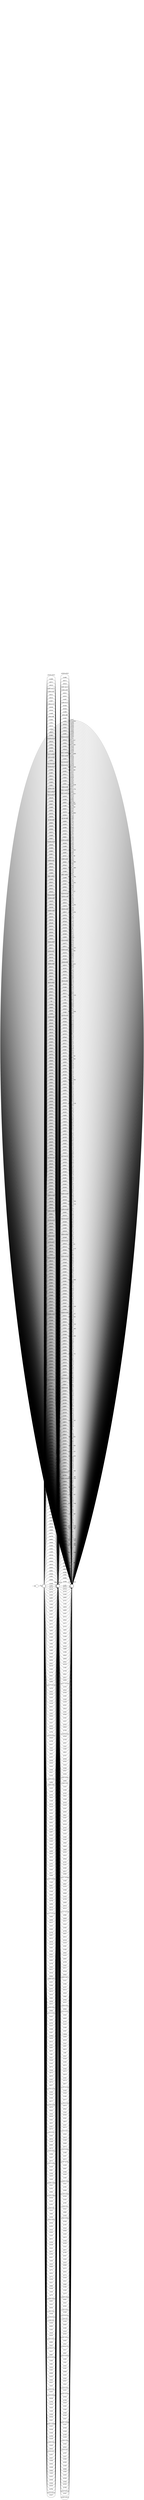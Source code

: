 digraph Automaton {
  rankdir = LR;
  0 [shape=circle,label=""];
  initial [shape=plaintext,label=""];
  initial -> 0
  0 -> 1 [label="A"]
  1 [shape=doublecircle,label=""];
  1 -> 3 [label="\u0430-\u045f"]
  1 -> 3 [label="\u1e8b"]
  1 -> 3 [label="\u0371"]
  1 -> 3 [label="\u0523"]
  1 -> 3 [label="\ua697-\ua721"]
  1 -> 3 [label="\u1f60-\u1f67"]
  1 -> 3 [label="\u0521"]
  1 -> 3 [label="\u0525"]
  1 -> 3 [label="\u1e87"]
  1 -> 3 [label="\u1ffd-\u2125"]
  1 -> 3 [label="\u01b6"]
  1 -> 3 [label="\u01b4"]
  1 -> 3 [label="\u1e89"]
  1 -> 3 [label="\uff3b-\uffff"]
  1 -> 3 [label="\u1e85"]
  1 -> 3 [label="\u1f5e"]
  1 -> 3 [label="\u051b"]
  1 -> 3 [label="\u1f5c"]
  1 -> 3 [label="\u051f"]
  1 -> 3 [label="\u1e81"]
  1 -> 3 [label="\u01b9-\u01bb"]
  1 -> 3 [label="\u051d"]
  1 -> 3 [label="\u1f5a"]
  1 -> 3 [label="\u1e83"]
  1 -> 3 [label="\u01c6"]
  1 -> 3 [label="\u0377-\u0385"]
  1 -> 3 [label="\u1f57-\u1f58"]
  1 -> 3 [label="\u1f55"]
  1 -> 3 [label="\u2170-\u2182"]
  1 -> 3 [label="\u01bd-\u01c3"]
  1 -> 3 [label="\u1e95"]
  1 -> 3 [label="\u1e91"]
  1 -> 3 [label="\u01cc"]
  1 -> 3 [label="\u1f53"]
  1 -> 3 [label="\u1e93"]
  1 -> 3 [label="\u1f51"]
  1 -> 3 [label="\u1f4e-\u1f4f"]
  1 -> 3 [label="\u0527-\u0530"]
  1 -> 3 [label="\u0373-\u0375"]
  1 -> 3 [label="\u01c9"]
  1 -> 3 [label="\u1e8d"]
  1 -> 3 [label="\u00d7"]
  1 -> 3 [label="\u1e8f"]
  1 -> 3 [label="\u0507"]
  1 -> 3 [label="\u1e73"]
  1 -> 3 [label="\u019e"]
  1 -> 3 [label="\ua7a9-\ufaff"]
  1 -> 3 [label="\u0465"]
  1 -> 3 [label="\u0509"]
  1 -> 3 [label="\u038b"]
  1 -> 3 [label="\u1e71"]
  1 -> 3 [label="\u1e6f"]
  1 -> 3 [label="\u0461"]
  1 -> 3 [label="\u0199-\u019b"]
  1 -> 3 [label="\u050b"]
  1 -> 3 [label="\u1e6d"]
  1 -> 3 [label="\u0463"]
  1 -> 3 [label="\u0387"]
  1 -> 3 [label="\ua7a7"]
  1 -> 3 [label="\u1f40-\u1f47"]
  1 -> 3 [label="\u0501"]
  1 -> 3 [label="\u01a5"]
  1 -> 3 [label="\u0503"]
  1 -> 3 [label="\u1e6b"]
  1 -> 3 [label="\ufb07-\ufb12"]
  1 -> 3 [label="\u1e69"]
  1 -> 3 [label="\u01a1"]
  1 -> 3 [label="\u1e67"]
  1 -> 3 [label="\u0505"]
  1 -> 3 [label="\u01a3"]
  1 -> 3 [label="\u01aa-\u01ab"]
  1 -> 3 [label="\u10c6-\u1dff"]
  1 -> 3 [label="\u1e7f"]
  1 -> 3 [label="\u0515"]
  1 -> 3 [label="\u1e7d"]
  1 -> 3 [label="\u24d0-\u2bff"]
  1 -> 3 [label="\u0517"]
  1 -> 3 [label="\u1e7b"]
  1 -> 3 [label="\u0519"]
  1 -> 3 [label="\u01a8"]
  1 -> 3 [label="\ua7a5"]
  1 -> 3 [label="\u1e79"]
  1 -> 3 [label="\u050d"]
  1 -> 3 [label="\u01b0"]
  1 -> 3 [label="\u050f"]
  1 -> 3 [label="\u2cee-\ua63f"]
  1 -> 3 [label="\u1e77"]
  1 -> 3 [label="\u0511"]
  1 -> 3 [label="\u1f30-\u1f37"]
  1 -> 3 [label="\u1e75"]
  1 -> 3 [label="\ua7a3"]
  1 -> 3 [label="\u01ad"]
  1 -> 3 [label="\u00df-\u00ff"]
  1 -> 3 [label="\u0513"]
  1 -> 3 [label="\ua7a1"]
  1 -> 3 [label="\u038d"]
  1 -> 3 [label="\u0113"]
  1 -> 3 [label="\u04f3"]
  1 -> 3 [label="\ufb18-\uff20"]
  1 -> 3 [label="\u01e9"]
  1 -> 3 [label="\u1ebb"]
  1 -> 3 [label="\u01e7"]
  1 -> 3 [label="\u0111"]
  1 -> 3 [label="\u04f1"]
  1 -> 3 [label="!-@"]
  1 -> 3 [label="\u1ebd"]
  1 -> 3 [label="\u04ef"]
  1 -> 3 [label="\u010f"]
  1 -> 3 [label="\u1ebf"]
  1 -> 3 [label="\u2c2f-\u2c5f"]
  1 -> 3 [label="\u04ed"]
  1 -> 3 [label="\u01eb"]
  1 -> 3 [label="\u010d"]
  1 -> 3 [label="\u0119"]
  1 -> 3 [label="\u01ef"]
  1 -> 3 [label="\ua723"]
  1 -> 3 [label="\u01ed"]
  1 -> 3 [label="\u1eb5"]
  1 -> 3 [label="\u0117"]
  1 -> 3 [label="\u04eb"]
  1 -> 3 [label="\u1eb7"]
  1 -> 3 [label="\ua725"]
  1 -> 3 [label="\u0115"]
  1 -> 3 [label="\u04e9"]
  1 -> 3 [label="\u01f3"]
  1 -> 3 [label="\u04e7"]
  1 -> 3 [label="\u1eb9"]
  1 -> 3 [label="\ua729"]
  1 -> 3 [label="\u0105"]
  1 -> 3 [label="\u04ff"]
  1 -> 3 [label="\u01f5"]
  1 -> 3 [label="\u1ec7"]
  1 -> 3 [label="\u1ec9"]
  1 -> 3 [label="\u04fd"]
  1 -> 3 [label="\ua727"]
  1 -> 3 [label="\u1ecb"]
  1 -> 3 [label="\u01f9"]
  1 -> 3 [label="\u0103"]
  1 -> 3 [label="\u04fb"]
  1 -> 3 [label="\ua72b"]
  1 -> 3 [label="\u0101"]
  1 -> 3 [label="\u04f9"]
  1 -> 3 [label="\u1ec1"]
  1 -> 3 [label="\u1ec3"]
  1 -> 3 [label="\u01fb"]
  1 -> 3 [label="\u010b"]
  1 -> 3 [label="\u04f7"]
  1 -> 3 [label="\ua72d"]
  1 -> 3 [label="\ua733"]
  1 -> 3 [label="\u0109"]
  1 -> 3 [label="\u04f5"]
  1 -> 3 [label="\u01ff"]
  1 -> 3 [label="\u0107"]
  1 -> 3 [label="\u01fd"]
  1 -> 3 [label="\ua72f-\ua731"]
  1 -> 3 [label="\u1ec5"]
  1 -> 3 [label="\u012b"]
  1 -> 3 [label="\u04d7"]
  1 -> 3 [label="\u01ce"]
  1 -> 3 [label="\u1ea3"]
  1 -> 3 [label="\u1ea1"]
  1 -> 3 [label="\u2c61"]
  1 -> 3 [label="\u04d9"]
  1 -> 3 [label="\u1ea5"]
  1 -> 3 [label="\u01d0"]
  1 -> 3 [label="\u0127"]
  1 -> 3 [label="\u2c65-\u2c66"]
  1 -> 3 [label="\u01d2"]
  1 -> 3 [label="\u0129"]
  1 -> 3 [label="\u04d5"]
  1 -> 3 [label="\u01d4"]
  1 -> 3 [label="\u1e9c-\u1e9d"]
  1 -> 3 [label="\u04d1"]
  1 -> 3 [label="\u0133"]
  1 -> 3 [label="\u2133-\u215f"]
  1 -> 3 [label="\u01d6"]
  1 -> 3 [label="\u04d3"]
  1 -> 3 [label="\u1e9f"]
  1 -> 3 [label="\u012d"]
  1 -> 3 [label="\u04ce-\u04cf"]
  1 -> 3 [label="\u01d8"]
  1 -> 3 [label="\u1f70-\u1f7f"]
  1 -> 3 [label="\u012f"]
  1 -> 3 [label="\u011d"]
  1 -> 3 [label="\u01da"]
  1 -> 3 [label="\u1eaf"]
  1 -> 3 [label="\u01dc-\u01dd"]
  1 -> 3 [label="\u011f"]
  1 -> 3 [label="\u1ead"]
  1 -> 3 [label="\u04e5"]
  1 -> 3 [label="\u04e1"]
  1 -> 3 [label="\u1eb3"]
  1 -> 3 [label="\u011b"]
  1 -> 3 [label="\u04e3"]
  1 -> 3 [label="\u1eb1"]
  1 -> 3 [label="\u01df"]
  1 -> 3 [label="\u01e1"]
  1 -> 3 [label="\u1ea9"]
  1 -> 3 [label="\u04dd"]
  1 -> 3 [label="\u0125"]
  1 -> 3 [label="\u01e3"]
  1 -> 3 [label="\u1ea7"]
  1 -> 3 [label="\u04df"]
  1 -> 3 [label="\u04db"]
  1 -> 3 [label="\u0346-\u036f"]
  1 -> 3 [label="\u0121"]
  1 -> 3 [label="\u1eab"]
  1 -> 3 [label="\u01e5"]
  1 -> 3 [label="\u0123"]
  1 -> 3 [label="\u1fc5"]
  1 -> 3 [label="\u1e0d"]
  1 -> 3 [label="\u1eeb"]
  1 -> 3 [label="\u0148"]
  1 -> 3 [label="\ua657"]
  1 -> 3 [label="\u0225"]
  1 -> 3 [label="\ua765"]
  1 -> 3 [label="\ua659"]
  1 -> 3 [label="\ua68b"]
  1 -> 3 [label="\u1e0f"]
  1 -> 3 [label="\u04ab"]
  1 -> 3 [label="\u0223"]
  1 -> 3 [label="\ua689"]
  1 -> 3 [label="\ua761"]
  1 -> 3 [label="\u1e11"]
  1 -> 3 [label="\u04a9"]
  1 -> 3 [label="\u2c73-\u2c74"]
  1 -> 3 [label="\u1ee7"]
  1 -> 3 [label="\u04a7"]
  1 -> 3 [label="\u1fbf-\u1fc1"]
  1 -> 3 [label="\u1ee9"]
  1 -> 3 [label="\u0221"]
  1 -> 3 [label="\ua655"]
  1 -> 3 [label="\u014b"]
  1 -> 3 [label="\ua763"]
  1 -> 3 [label="\ua687"]
  1 -> 3 [label="\u1e13"]
  1 -> 3 [label="\ua75d"]
  1 -> 3 [label="\u1ef1"]
  1 -> 3 [label="\u0142"]
  1 -> 3 [label="\ua651"]
  1 -> 3 [label="\ua685"]
  1 -> 3 [label="\u03d7"]
  1 -> 3 [label="\u021f"]
  1 -> 3 [label="\u04b3"]
  1 -> 3 [label="\ua75f"]
  1 -> 3 [label="\u1ef3"]
  1 -> 3 [label="\u0140"]
  1 -> 3 [label="\ua653"]
  1 -> 3 [label="\u03d9"]
  1 -> 3 [label="\u1e15"]
  1 -> 3 [label="\u021d"]
  1 -> 3 [label="\u04b1"]
  1 -> 3 [label="\ua683"]
  1 -> 3 [label="\u1e17"]
  1 -> 3 [label="\u04af"]
  1 -> 3 [label="\u2c76-\u2c7d"]
  1 -> 3 [label="\ua75b"]
  1 -> 3 [label="\u03d2-\u03d4"]
  1 -> 3 [label="\ua64d"]
  1 -> 3 [label="\u1eed"]
  1 -> 3 [label="\u0146"]
  1 -> 3 [label="\u04ad"]
  1 -> 3 [label="\u021b"]
  1 -> 3 [label="\ua681"]
  1 -> 3 [label="\ua64f"]
  1 -> 3 [label="\u1eef"]
  1 -> 3 [label="\u0144"]
  1 -> 3 [label="\u1e19"]
  1 -> 3 [label="\u1e01"]
  1 -> 3 [label="\u2c6a"]
  1 -> 3 [label="\u1ef7"]
  1 -> 3 [label="\u013c"]
  1 -> 3 [label="\u03dd"]
  1 -> 3 [label="\u049f"]
  1 -> 3 [label="\ua757"]
  1 -> 3 [label="\ua759"]
  1 -> 3 [label="\ua665"]
  1 -> 3 [label="\u03df"]
  1 -> 3 [label="\u1e03"]
  1 -> 3 [label="\u2c6c"]
  1 -> 3 [label="\u1ef9"]
  1 -> 3 [label="\u013a"]
  1 -> 3 [label="\u0231"]
  1 -> 3 [label="\u049d"]
  1 -> 3 [label="\u022f"]
  1 -> 3 [label="\ua695"]
  1 -> 3 [label="\ua661"]
  1 -> 3 [label="\u03db"]
  1 -> 3 [label="\u1fb5"]
  1 -> 3 [label="\u049b"]
  1 -> 3 [label="\u2c68"]
  1 -> 3 [label="\u1ef5"]
  1 -> 3 [label="\u013e"]
  1 -> 3 [label="\u022d"]
  1 -> 3 [label="\ua755"]
  1 -> 3 [label="\u1e05"]
  1 -> 3 [label="\ua663"]
  1 -> 3 [label="\ua751"]
  1 -> 3 [label="\u1efd"]
  1 -> 3 [label="\ua65d"]
  1 -> 3 [label="\ua693"]
  1 -> 3 [label="\u1e07"]
  1 -> 3 [label="\u0135"]
  1 -> 3 [label="\u04a5"]
  1 -> 3 [label="\u2c71"]
  1 -> 3 [label="\ua753"]
  1 -> 3 [label="\ua65f"]
  1 -> 3 [label="\u03e5"]
  1 -> 3 [label="\u1e09"]
  1 -> 3 [label="\ua691"]
  1 -> 3 [label="\u1fbd"]
  1 -> 3 [label="\u022b"]
  1 -> 3 [label="\ua68f"]
  1 -> 3 [label="\u1e0b"]
  1 -> 3 [label="\u04a3"]
  1 -> 3 [label="\ua65b"]
  1 -> 3 [label="\u03e1"]
  1 -> 3 [label="\u0229"]
  1 -> 3 [label="\u1efb"]
  1 -> 3 [label="\ua74d"]
  1 -> 3 [label="\u04a1"]
  1 -> 3 [label="\u0227"]
  1 -> 3 [label="\ua68d"]
  1 -> 3 [label="\u0137-\u0138"]
  1 -> 3 [label="\ua74f"]
  1 -> 3 [label="\u03e3"]
  1 -> 3 [label="\u020b"]
  1 -> 3 [label="\u2c93"]
  1 -> 3 [label="\u1ed3"]
  1 -> 3 [label="\u1e29"]
  1 -> 3 [label="\u0161"]
  1 -> 3 [label="\u04c4"]
  1 -> 3 [label="\u2c91"]
  1 -> 3 [label="\u03eb"]
  1 -> 3 [label="\u1ed1"]
  1 -> 3 [label="\u1e27"]
  1 -> 3 [label="\u0163"]
  1 -> 3 [label="\u04c6"]
  1 -> 3 [label="\ua74b"]
  1 -> 3 [label="\u024f-\u0344"]
  1 -> 3 [label="\u03e9"]
  1 -> 3 [label="\ua749"]
  1 -> 3 [label="\u0207"]
  1 -> 3 [label="\u1ecf"]
  1 -> 3 [label="\u2c8f"]
  1 -> 3 [label="\u04c2"]
  1 -> 3 [label="\ua747"]
  1 -> 3 [label="\u0209"]
  1 -> 3 [label="\u0165"]
  1 -> 3 [label="\u1ecd"]
  1 -> 3 [label="\u2c8d"]
  1 -> 3 [label="\u03e7"]
  1 -> 3 [label="\u1e2b"]
  1 -> 3 [label="\u03f2-\u03f3"]
  1 -> 3 [label="\ua66b"]
  1 -> 3 [label="\u1fb0-\u1fb1"]
  1 -> 3 [label="\u1e2f"]
  1 -> 3 [label="\u2c99"]
  1 -> 3 [label="\ua745"]
  1 -> 3 [label="\u04ca"]
  1 -> 3 [label="\u1ed9"]
  1 -> 3 [label="\u015b"]
  1 -> 3 [label="\u1e2d"]
  1 -> 3 [label="\u2c97"]
  1 -> 3 [label="\u0205"]
  1 -> 3 [label="\u04cc"]
  1 -> 3 [label="\u1ed7"]
  1 -> 3 [label="\u0201"]
  1 -> 3 [label="\u015d"]
  1 -> 3 [label="\ua743"]
  1 -> 3 [label="\ua667"]
  1 -> 3 [label="\u1e33"]
  1 -> 3 [label="\u1ed5"]
  1 -> 3 [label="\u2c95"]
  1 -> 3 [label="\u03ef"]
  1 -> 3 [label="\u04c8"]
  1 -> 3 [label="\ua669"]
  1 -> 3 [label="\u0203"]
  1 -> 3 [label="\u015f"]
  1 -> 3 [label="\u03ed"]
  1 -> 3 [label="\ua741"]
  1 -> 3 [label="\u1e31"]
  1 -> 3 [label="\u2c85"]
  1 -> 3 [label="\u0217"]
  1 -> 3 [label="\u03f8"]
  1 -> 3 [label="\u0557-\u0586"]
  1 -> 3 [label="\u1edf"]
  1 -> 3 [label="\u04b7"]
  1 -> 3 [label="\ua73f"]
  1 -> 3 [label="\u1edd"]
  1 -> 3 [label="\u04b9"]
  1 -> 3 [label="\u1e1b"]
  1 -> 3 [label="\ua73d"]
  1 -> 3 [label="\ua64b"]
  1 -> 3 [label="\u0219"]
  1 -> 3 [label="\u0155"]
  1 -> 3 [label="\u2127-\u2129"]
  1 -> 3 [label="\u03f6"]
  1 -> 3 [label="\ua649"]
  1 -> 3 [label="\u0157"]
  1 -> 3 [label="\u1e1f"]
  1 -> 3 [label="\u2c83"]
  1 -> 3 [label="\ua73b"]
  1 -> 3 [label="\ua647"]
  1 -> 3 [label="\u0215"]
  1 -> 3 [label="\u0159"]
  1 -> 3 [label="\u1e1d"]
  1 -> 3 [label="\u2c81"]
  1 -> 3 [label="\u1edb"]
  1 -> 3 [label="\u04b5"]
  1 -> 3 [label="\u1e23"]
  1 -> 3 [label="\ua645"]
  1 -> 3 [label="\ua739"]
  1 -> 3 [label="\u1ee5"]
  1 -> 3 [label="\u0211"]
  1 -> 3 [label="\u014d"]
  1 -> 3 [label="\u04bd"]
  1 -> 3 [label="\ua66d-\ua67f"]
  1 -> 3 [label="\u1e21"]
  1 -> 3 [label="\u2c8b"]
  1 -> 3 [label="\ua737"]
  1 -> 3 [label="\u0213"]
  1 -> 3 [label="\u014f"]
  1 -> 3 [label="\u04bf"]
  1 -> 3 [label="\u020d"]
  1 -> 3 [label="\u0151"]
  1 -> 3 [label="\u03fb-\u03fc"]
  1 -> 3 [label="\u04bb"]
  1 -> 3 [label="\u212c-\u2131"]
  1 -> 3 [label="\u1ee3"]
  1 -> 3 [label="\ua643"]
  1 -> 3 [label="\ua735"]
  1 -> 3 [label="\u1e25"]
  1 -> 3 [label="\u2c89"]
  1 -> 3 [label="\u2c87"]
  1 -> 3 [label="[-\u00b4"]
  1 -> 3 [label="\u020f"]
  1 -> 3 [label="\u0153"]
  1 -> 3 [label="\u1ee1"]
  1 -> 3 [label="\ua641"]
  1 -> 3 [label="\u0475"]
  1 -> 3 [label="\u1ff5"]
  1 -> 3 [label="\u2ca7"]
  1 -> 3 [label="\u2ca9"]
  1 -> 3 [label="\u1e45"]
  1 -> 3 [label="\u017e"]
  1 -> 3 [label="\u2cab"]
  1 -> 3 [label="\u017c"]
  1 -> 3 [label="\u0479"]
  1 -> 3 [label="\u1e41"]
  1 -> 3 [label="\u017a"]
  1 -> 3 [label="\u0477"]
  1 -> 3 [label="\ua791-\ua79f"]
  1 -> 3 [label="\u1e43"]
  1 -> 3 [label="\u2cad"]
  1 -> 3 [label="\u1e4b"]
  1 -> 3 [label="\u0177"]
  1 -> 3 [label="\ua78e-\ua78f"]
  1 -> 3 [label="\u047b"]
  1 -> 3 [label="\u03a2"]
  1 -> 3 [label="\u2caf"]
  1 -> 3 [label="\u024d"]
  1 -> 3 [label="\u2cb1"]
  1 -> 3 [label="\u047f"]
  1 -> 3 [label="\u1e47"]
  1 -> 3 [label="\u0175"]
  1 -> 3 [label="\u1f1e-\u1f27"]
  1 -> 3 [label="\u2cb3"]
  1 -> 3 [label="\u047d"]
  1 -> 3 [label="\u1e49"]
  1 -> 3 [label="\u0469"]
  1 -> 3 [label="\u0173"]
  1 -> 3 [label="\u2ce3-\u2cea"]
  1 -> 3 [label="\u2c9b"]
  1 -> 3 [label="\u1e37"]
  1 -> 3 [label="\u0171"]
  1 -> 3 [label="\ua787-\ua78a"]
  1 -> 3 [label="\u1e39"]
  1 -> 3 [label="\u0467"]
  1 -> 3 [label="\u2c9d"]
  1 -> 3 [label="\u016f"]
  1 -> 3 [label="\u2c9f"]
  1 -> 3 [label="\u0588-\u109f"]
  1 -> 3 [label="\u2cec"]
  1 -> 3 [label="\ua78c"]
  1 -> 3 [label="\u046b"]
  1 -> 3 [label="\u2184-\u24b5"]
  1 -> 3 [label="\u016d"]
  1 -> 3 [label="\u1e35"]
  1 -> 3 [label="\ua781"]
  1 -> 3 [label="\u1fed-\u1ff1"]
  1 -> 3 [label="\u2ca1"]
  1 -> 3 [label="\u046f"]
  1 -> 3 [label="\u1e3d"]
  1 -> 3 [label="\u03ac-\u03af"]
  1 -> 3 [label="\u016b"]
  1 -> 3 [label="\ua783"]
  1 -> 3 [label="\u2ca3"]
  1 -> 3 [label="\u046d"]
  1 -> 3 [label="\u1e3f"]
  1 -> 3 [label="\u0473"]
  1 -> 3 [label="\u1e3b"]
  1 -> 3 [label="\u0169"]
  1 -> 3 [label="\u2ca5"]
  1 -> 3 [label="\u0471"]
  1 -> 3 [label="\ua785"]
  1 -> 3 [label="\u0167"]
  1 -> 3 [label="\u1e5f"]
  1 -> 3 [label="\u2cc3"]
  1 -> 3 [label="\u048d"]
  1 -> 3 [label="\ua77c"]
  1 -> 3 [label="\u023c"]
  1 -> 3 [label="\ua77a"]
  1 -> 3 [label="\u1e5d"]
  1 -> 3 [label="\u2cc1"]
  1 -> 3 [label="\u048f"]
  1 -> 3 [label="\u2cdb"]
  1 -> 3 [label="\u2cdf"]
  1 -> 3 [label="\ua77f"]
  1 -> 3 [label="\u00b6-\u00bf"]
  1 -> 3 [label="\u0491"]
  1 -> 3 [label="\u2cc5"]
  1 -> 3 [label="\u0195"]
  1 -> 3 [label="\u1fdc-\u1fe1"]
  1 -> 3 [label="\u2cdd"]
  1 -> 3 [label="\u023f-\u0240"]
  1 -> 3 [label="\u1eff-\u1f07"]
  1 -> 3 [label="\u1e5b"]
  1 -> 3 [label="\u0493"]
  1 -> 3 [label="\u1e65"]
  1 -> 3 [label="\u2cc9"]
  1 -> 3 [label="\u0192"]
  1 -> 3 [label="\u03b1-\u03c1"]
  1 -> 3 [label="\u0495"]
  1 -> 3 [label="\u2ce1"]
  1 -> 3 [label="\ua76f-\ua778"]
  1 -> 3 [label="\u2cc7"]
  1 -> 3 [label="\u0497"]
  1 -> 3 [label="\u0233-\u0239"]
  1 -> 3 [label="\u1e63"]
  1 -> 3 [label="\u1fe5"]
  1 -> 3 [label="\u2ccb"]
  1 -> 3 [label="\u1e61"]
  1 -> 3 [label="\u0499"]
  1 -> 3 [label="\u1e53"]
  1 -> 3 [label="\u2cb5"]
  1 -> 3 [label="\u0247"]
  1 -> 3 [label="\u2ccf"]
  1 -> 3 [label="\u1fcd-\u1fd1"]
  1 -> 3 [label="\u1e51"]
  1 -> 3 [label="\u018c-\u018d"]
  1 -> 3 [label="\u0249"]
  1 -> 3 [label="\ua76d"]
  1 -> 3 [label="\u2ccd"]
  1 -> 3 [label="\u2cd3"]
  1 -> 3 [label="\u1e4f"]
  1 -> 3 [label="\u2cb9"]
  1 -> 3 [label="\u024b"]
  1 -> 3 [label="\u2cb7"]
  1 -> 3 [label="\u0481-\u0489"]
  1 -> 3 [label="\u2cd1"]
  1 -> 3 [label="\u0188"]
  1 -> 3 [label="\u1e4d"]
  1 -> 3 [label="\ua769"]
  1 -> 3 [label="\u1e59"]
  1 -> 3 [label="\u1fd4-\u1fd5"]
  1 -> 3 [label="\u2cd5"]
  1 -> 3 [label="\u0242"]
  1 -> 3 [label="\u1f10-\u1f17"]
  1 -> 3 [label="\ua767"]
  1 -> 3 [label="\u1e57"]
  1 -> 3 [label="\u2cbb"]
  1 -> 3 [label="\u0185"]
  1 -> 3 [label="\u2cd9"]
  1 -> 3 [label="\u048b"]
  1 -> 3 [label="\u2cbf"]
  1 -> 3 [label="\u1e55"]
  1 -> 3 [label="\u0180"]
  1 -> 3 [label="\u2cbd"]
  1 -> 3 [label="\u0183"]
  1 -> 3 [label="\ua76b"]
  1 -> 3 [label="\u03c3-\u03ce"]
  1 -> 3 [label="\u2cd7"]
  2 [shape=doublecircle,label=""];
  2 -> 2 [label="\u0430-\u045f"]
  2 -> 2 [label="\u1e8b"]
  2 -> 2 [label="\u0371"]
  2 -> 2 [label="\u0523"]
  2 -> 2 [label="\ua697-\ua721"]
  2 -> 2 [label="\u1f60-\u1f67"]
  2 -> 2 [label="\u0521"]
  2 -> 2 [label="\u0525"]
  2 -> 2 [label="\u1e87"]
  2 -> 2 [label="\u1ffd-\u2125"]
  2 -> 2 [label="\u01b6"]
  2 -> 2 [label="\u01b4"]
  2 -> 2 [label="\u1e89"]
  2 -> 2 [label="\uff3b-\uffff"]
  2 -> 2 [label="\u1e85"]
  2 -> 2 [label="\u1f5e"]
  2 -> 2 [label="\u051b"]
  2 -> 2 [label="\u1f5c"]
  2 -> 2 [label="\u051f"]
  2 -> 2 [label="\u1e81"]
  2 -> 2 [label="\u01b9-\u01bb"]
  2 -> 2 [label="\u051d"]
  2 -> 2 [label="\u1f5a"]
  2 -> 2 [label="\u1e83"]
  2 -> 2 [label="\u01c6"]
  2 -> 2 [label="\u0377-\u0385"]
  2 -> 2 [label="\u1f57-\u1f58"]
  2 -> 2 [label="\u1f55"]
  2 -> 2 [label="\u2170-\u2182"]
  2 -> 2 [label="\u01bd-\u01c3"]
  2 -> 2 [label="\u1e95"]
  2 -> 2 [label="\u1e91"]
  2 -> 2 [label="\u01cc"]
  2 -> 3 [label="\u0000-\u0020"]
  2 -> 2 [label="\u1f53"]
  2 -> 2 [label="\u1e93"]
  2 -> 2 [label="\u1f51"]
  2 -> 2 [label="\u1f4e-\u1f4f"]
  2 -> 2 [label="\u0527-\u0530"]
  2 -> 2 [label="\u0373-\u0375"]
  2 -> 2 [label="\u01c9"]
  2 -> 2 [label="\u1e8d"]
  2 -> 2 [label="\u00d7"]
  2 -> 2 [label="\u1e8f"]
  2 -> 2 [label="\u0507"]
  2 -> 2 [label="\u1e73"]
  2 -> 2 [label="\u019e"]
  2 -> 2 [label="\ua7a9-\ufaff"]
  2 -> 2 [label="\u0465"]
  2 -> 2 [label="\u0509"]
  2 -> 2 [label="\u038b"]
  2 -> 2 [label="\u1e71"]
  2 -> 2 [label="\u1e6f"]
  2 -> 2 [label="\u0461"]
  2 -> 2 [label="\u0199-\u019b"]
  2 -> 2 [label="\u050b"]
  2 -> 2 [label="\u1e6d"]
  2 -> 2 [label="\u0463"]
  2 -> 2 [label="\u0387"]
  2 -> 2 [label="\ua7a7"]
  2 -> 2 [label="\u1f40-\u1f47"]
  2 -> 2 [label="\u0501"]
  2 -> 2 [label="\u01a5"]
  2 -> 2 [label="\u0503"]
  2 -> 2 [label="\u1e6b"]
  2 -> 2 [label="\ufb07-\ufb12"]
  2 -> 2 [label="\u1e69"]
  2 -> 2 [label="\u01a1"]
  2 -> 2 [label="\u1e67"]
  2 -> 2 [label="\u0505"]
  2 -> 2 [label="\u01a3"]
  2 -> 2 [label="\u01aa-\u01ab"]
  2 -> 2 [label="\u10c6-\u1dff"]
  2 -> 2 [label="\u1e7f"]
  2 -> 2 [label="\u0515"]
  2 -> 2 [label="\u1e7d"]
  2 -> 2 [label="\u24d0-\u2bff"]
  2 -> 2 [label="\u0517"]
  2 -> 2 [label="\u1e7b"]
  2 -> 2 [label="\u0519"]
  2 -> 2 [label="\u01a8"]
  2 -> 2 [label="\ua7a5"]
  2 -> 2 [label="\u1e79"]
  2 -> 2 [label="\u050d"]
  2 -> 2 [label="\u01b0"]
  2 -> 2 [label="\u050f"]
  2 -> 2 [label="\u2cee-\ua63f"]
  2 -> 2 [label="\u1e77"]
  2 -> 2 [label="\u0511"]
  2 -> 2 [label="\u1f30-\u1f37"]
  2 -> 2 [label="\u1e75"]
  2 -> 2 [label="\ua7a3"]
  2 -> 2 [label="\u01ad"]
  2 -> 2 [label="\u00df-\u00ff"]
  2 -> 2 [label="\u0513"]
  2 -> 2 [label="\ua7a1"]
  2 -> 2 [label="\u038d"]
  2 -> 2 [label="\u0113"]
  2 -> 2 [label="\u04f3"]
  2 -> 2 [label="\ufb18-\uff20"]
  2 -> 2 [label="\u01e9"]
  2 -> 2 [label="\u1ebb"]
  2 -> 2 [label="\u01e7"]
  2 -> 2 [label="\u0111"]
  2 -> 2 [label="\u04f1"]
  2 -> 2 [label="!-@"]
  2 -> 2 [label="\u1ebd"]
  2 -> 2 [label="\u04ef"]
  2 -> 2 [label="\u010f"]
  2 -> 2 [label="\u1ebf"]
  2 -> 2 [label="\u2c2f-\u2c5f"]
  2 -> 2 [label="\u04ed"]
  2 -> 2 [label="\u01eb"]
  2 -> 2 [label="\u010d"]
  2 -> 2 [label="\u0119"]
  2 -> 2 [label="\u01ef"]
  2 -> 2 [label="\ua723"]
  2 -> 2 [label="\u01ed"]
  2 -> 2 [label="\u1eb5"]
  2 -> 2 [label="\u0117"]
  2 -> 2 [label="\u04eb"]
  2 -> 2 [label="\u1eb7"]
  2 -> 2 [label="\ua725"]
  2 -> 2 [label="\u0115"]
  2 -> 2 [label="\u04e9"]
  2 -> 2 [label="\u01f3"]
  2 -> 2 [label="\u04e7"]
  2 -> 2 [label="\u1eb9"]
  2 -> 2 [label="\ua729"]
  2 -> 2 [label="\u0105"]
  2 -> 2 [label="\u04ff"]
  2 -> 2 [label="\u01f5"]
  2 -> 2 [label="\u1ec7"]
  2 -> 2 [label="\u1ec9"]
  2 -> 2 [label="\u04fd"]
  2 -> 2 [label="\ua727"]
  2 -> 2 [label="\u1ecb"]
  2 -> 2 [label="\u01f9"]
  2 -> 2 [label="\u0103"]
  2 -> 2 [label="\u04fb"]
  2 -> 2 [label="\ua72b"]
  2 -> 2 [label="\u0101"]
  2 -> 2 [label="\u04f9"]
  2 -> 2 [label="\u1ec1"]
  2 -> 2 [label="\u1ec3"]
  2 -> 2 [label="\u01fb"]
  2 -> 2 [label="\u010b"]
  2 -> 2 [label="\u04f7"]
  2 -> 2 [label="\ua72d"]
  2 -> 2 [label="\ua733"]
  2 -> 2 [label="\u0109"]
  2 -> 2 [label="\u04f5"]
  2 -> 2 [label="\u01ff"]
  2 -> 2 [label="\u0107"]
  2 -> 2 [label="\u01fd"]
  2 -> 2 [label="\ua72f-\ua731"]
  2 -> 2 [label="\u1ec5"]
  2 -> 2 [label="\u012b"]
  2 -> 2 [label="\u04d7"]
  2 -> 2 [label="\u01ce"]
  2 -> 2 [label="\u1ea3"]
  2 -> 2 [label="\u1ea1"]
  2 -> 2 [label="\u2c61"]
  2 -> 2 [label="\u04d9"]
  2 -> 2 [label="\u1ea5"]
  2 -> 2 [label="\u01d0"]
  2 -> 2 [label="\u0127"]
  2 -> 2 [label="\u2c65-\u2c66"]
  2 -> 2 [label="\u01d2"]
  2 -> 2 [label="\u0129"]
  2 -> 2 [label="\u04d5"]
  2 -> 2 [label="\u01d4"]
  2 -> 2 [label="\u1e9c-\u1e9d"]
  2 -> 2 [label="\u04d1"]
  2 -> 2 [label="\u0133"]
  2 -> 2 [label="\u2133-\u215f"]
  2 -> 2 [label="\u01d6"]
  2 -> 2 [label="\u04d3"]
  2 -> 2 [label="\u1e9f"]
  2 -> 2 [label="\u012d"]
  2 -> 2 [label="\u04ce-\u04cf"]
  2 -> 2 [label="\u01d8"]
  2 -> 2 [label="\u1f70-\u1f7f"]
  2 -> 2 [label="\u012f"]
  2 -> 2 [label="\u011d"]
  2 -> 2 [label="\u01da"]
  2 -> 2 [label="\u1eaf"]
  2 -> 2 [label="\u01dc-\u01dd"]
  2 -> 2 [label="\u011f"]
  2 -> 2 [label="\u1ead"]
  2 -> 2 [label="\u04e5"]
  2 -> 2 [label="\u04e1"]
  2 -> 2 [label="\u1eb3"]
  2 -> 2 [label="\u011b"]
  2 -> 2 [label="\u04e3"]
  2 -> 2 [label="\u1eb1"]
  2 -> 2 [label="\u01df"]
  2 -> 2 [label="\u01e1"]
  2 -> 2 [label="\u1ea9"]
  2 -> 2 [label="\u04dd"]
  2 -> 2 [label="\u0125"]
  2 -> 2 [label="\u01e3"]
  2 -> 2 [label="\u1ea7"]
  2 -> 2 [label="\u04df"]
  2 -> 2 [label="\u04db"]
  2 -> 2 [label="\u0346-\u036f"]
  2 -> 2 [label="\u0121"]
  2 -> 2 [label="\u1eab"]
  2 -> 2 [label="\u01e5"]
  2 -> 2 [label="\u0123"]
  2 -> 2 [label="\u1fc5"]
  2 -> 2 [label="\u1e0d"]
  2 -> 2 [label="\u1eeb"]
  2 -> 2 [label="\u0148"]
  2 -> 2 [label="\ua657"]
  2 -> 2 [label="\u0225"]
  2 -> 2 [label="\ua765"]
  2 -> 2 [label="\ua659"]
  2 -> 2 [label="\ua68b"]
  2 -> 2 [label="\u1e0f"]
  2 -> 2 [label="\u04ab"]
  2 -> 2 [label="\u0223"]
  2 -> 2 [label="\ua689"]
  2 -> 2 [label="\ua761"]
  2 -> 2 [label="\u1e11"]
  2 -> 2 [label="\u04a9"]
  2 -> 2 [label="\u2c73-\u2c74"]
  2 -> 2 [label="\u1ee7"]
  2 -> 2 [label="\u04a7"]
  2 -> 2 [label="\u1fbf-\u1fc1"]
  2 -> 2 [label="\u1ee9"]
  2 -> 2 [label="\u0221"]
  2 -> 2 [label="\ua655"]
  2 -> 2 [label="\u014b"]
  2 -> 2 [label="\ua763"]
  2 -> 2 [label="\ua687"]
  2 -> 2 [label="\u1e13"]
  2 -> 2 [label="\ua75d"]
  2 -> 2 [label="\u1ef1"]
  2 -> 2 [label="\u0142"]
  2 -> 2 [label="\ua651"]
  2 -> 2 [label="\ua685"]
  2 -> 2 [label="\u03d7"]
  2 -> 2 [label="\u021f"]
  2 -> 2 [label="\u04b3"]
  2 -> 2 [label="\ua75f"]
  2 -> 2 [label="\u1ef3"]
  2 -> 2 [label="\u0140"]
  2 -> 2 [label="\ua653"]
  2 -> 2 [label="\u03d9"]
  2 -> 2 [label="\u1e15"]
  2 -> 2 [label="\u021d"]
  2 -> 2 [label="\u04b1"]
  2 -> 2 [label="\ua683"]
  2 -> 2 [label="\u1e17"]
  2 -> 2 [label="\u04af"]
  2 -> 2 [label="\u2c76-\u2c7d"]
  2 -> 2 [label="\ua75b"]
  2 -> 2 [label="\u03d2-\u03d4"]
  2 -> 2 [label="\ua64d"]
  2 -> 2 [label="\u1eed"]
  2 -> 2 [label="\u0146"]
  2 -> 2 [label="\u04ad"]
  2 -> 2 [label="\u021b"]
  2 -> 2 [label="\ua681"]
  2 -> 2 [label="\ua64f"]
  2 -> 2 [label="\u1eef"]
  2 -> 2 [label="\u0144"]
  2 -> 2 [label="\u1e19"]
  2 -> 2 [label="\u1e01"]
  2 -> 2 [label="\u2c6a"]
  2 -> 2 [label="\u1ef7"]
  2 -> 2 [label="\u013c"]
  2 -> 2 [label="\u03dd"]
  2 -> 2 [label="\u049f"]
  2 -> 2 [label="\ua757"]
  2 -> 2 [label="\ua759"]
  2 -> 2 [label="\ua665"]
  2 -> 2 [label="\u03df"]
  2 -> 2 [label="\u1e03"]
  2 -> 2 [label="\u2c6c"]
  2 -> 2 [label="\u1ef9"]
  2 -> 2 [label="\u013a"]
  2 -> 2 [label="\u0231"]
  2 -> 2 [label="\u049d"]
  2 -> 2 [label="\u022f"]
  2 -> 2 [label="\ua695"]
  2 -> 2 [label="\ua661"]
  2 -> 2 [label="\u03db"]
  2 -> 2 [label="\u1fb5"]
  2 -> 2 [label="\u049b"]
  2 -> 2 [label="\u2c68"]
  2 -> 2 [label="\u1ef5"]
  2 -> 2 [label="\u013e"]
  2 -> 2 [label="\u022d"]
  2 -> 2 [label="\ua755"]
  2 -> 2 [label="\u1e05"]
  2 -> 2 [label="\ua663"]
  2 -> 2 [label="\ua751"]
  2 -> 2 [label="\u1efd"]
  2 -> 2 [label="\ua65d"]
  2 -> 2 [label="\ua693"]
  2 -> 2 [label="\u1e07"]
  2 -> 2 [label="\u0135"]
  2 -> 2 [label="\u04a5"]
  2 -> 2 [label="\u2c71"]
  2 -> 2 [label="\ua753"]
  2 -> 2 [label="\ua65f"]
  2 -> 2 [label="\u03e5"]
  2 -> 2 [label="\u1e09"]
  2 -> 2 [label="\ua691"]
  2 -> 2 [label="\u1fbd"]
  2 -> 2 [label="\u022b"]
  2 -> 2 [label="\ua68f"]
  2 -> 2 [label="\u1e0b"]
  2 -> 2 [label="\u04a3"]
  2 -> 2 [label="\ua65b"]
  2 -> 2 [label="\u03e1"]
  2 -> 2 [label="\u0229"]
  2 -> 2 [label="\u1efb"]
  2 -> 2 [label="\ua74d"]
  2 -> 2 [label="\u04a1"]
  2 -> 2 [label="\u0227"]
  2 -> 2 [label="\ua68d"]
  2 -> 2 [label="\u0137-\u0138"]
  2 -> 2 [label="\ua74f"]
  2 -> 2 [label="\u03e3"]
  2 -> 2 [label="\u020b"]
  2 -> 2 [label="\u2c93"]
  2 -> 2 [label="\u1ed3"]
  2 -> 2 [label="\u1e29"]
  2 -> 2 [label="\u0161"]
  2 -> 2 [label="\u04c4"]
  2 -> 2 [label="\u2c91"]
  2 -> 2 [label="\u03eb"]
  2 -> 2 [label="\u1ed1"]
  2 -> 2 [label="\u1e27"]
  2 -> 2 [label="\u0163"]
  2 -> 2 [label="\u04c6"]
  2 -> 2 [label="\ua74b"]
  2 -> 2 [label="\u024f-\u0344"]
  2 -> 2 [label="\u03e9"]
  2 -> 2 [label="\ua749"]
  2 -> 2 [label="\u0207"]
  2 -> 2 [label="\u1ecf"]
  2 -> 2 [label="\u2c8f"]
  2 -> 2 [label="\u04c2"]
  2 -> 2 [label="\ua747"]
  2 -> 2 [label="\u0209"]
  2 -> 2 [label="\u0165"]
  2 -> 2 [label="\u1ecd"]
  2 -> 2 [label="\u2c8d"]
  2 -> 2 [label="\u03e7"]
  2 -> 2 [label="\u1e2b"]
  2 -> 2 [label="\u03f2-\u03f3"]
  2 -> 2 [label="\ua66b"]
  2 -> 2 [label="\u1fb0-\u1fb1"]
  2 -> 2 [label="\u1e2f"]
  2 -> 2 [label="\u2c99"]
  2 -> 2 [label="\ua745"]
  2 -> 2 [label="\u04ca"]
  2 -> 2 [label="\u1ed9"]
  2 -> 2 [label="\u015b"]
  2 -> 2 [label="\u1e2d"]
  2 -> 2 [label="\u2c97"]
  2 -> 2 [label="\u0205"]
  2 -> 2 [label="\u04cc"]
  2 -> 2 [label="\u1ed7"]
  2 -> 2 [label="\u0201"]
  2 -> 2 [label="\u015d"]
  2 -> 2 [label="\ua743"]
  2 -> 2 [label="\ua667"]
  2 -> 2 [label="\u1e33"]
  2 -> 2 [label="\u1ed5"]
  2 -> 2 [label="\u2c95"]
  2 -> 2 [label="\u03ef"]
  2 -> 2 [label="\u04c8"]
  2 -> 2 [label="\ua669"]
  2 -> 2 [label="\u0203"]
  2 -> 2 [label="\u015f"]
  2 -> 2 [label="\u03ed"]
  2 -> 2 [label="\ua741"]
  2 -> 2 [label="\u1e31"]
  2 -> 2 [label="\u2c85"]
  2 -> 2 [label="\u0217"]
  2 -> 2 [label="\u03f8"]
  2 -> 2 [label="\u0557-\u0586"]
  2 -> 2 [label="\u1edf"]
  2 -> 2 [label="\u04b7"]
  2 -> 2 [label="\ua73f"]
  2 -> 2 [label="\u1edd"]
  2 -> 2 [label="\u04b9"]
  2 -> 2 [label="\u1e1b"]
  2 -> 2 [label="\ua73d"]
  2 -> 2 [label="\ua64b"]
  2 -> 2 [label="\u0219"]
  2 -> 2 [label="\u0155"]
  2 -> 2 [label="\u2127-\u2129"]
  2 -> 2 [label="\u03f6"]
  2 -> 2 [label="\ua649"]
  2 -> 2 [label="\u0157"]
  2 -> 2 [label="\u1e1f"]
  2 -> 2 [label="\u2c83"]
  2 -> 2 [label="\ua73b"]
  2 -> 2 [label="\ua647"]
  2 -> 2 [label="\u0215"]
  2 -> 2 [label="\u0159"]
  2 -> 2 [label="\u1e1d"]
  2 -> 2 [label="\u2c81"]
  2 -> 2 [label="\u1edb"]
  2 -> 2 [label="\u04b5"]
  2 -> 2 [label="\u1e23"]
  2 -> 2 [label="\ua645"]
  2 -> 2 [label="\ua739"]
  2 -> 2 [label="\u1ee5"]
  2 -> 2 [label="\u0211"]
  2 -> 2 [label="\u014d"]
  2 -> 2 [label="\u04bd"]
  2 -> 2 [label="\ua66d-\ua67f"]
  2 -> 2 [label="\u1e21"]
  2 -> 2 [label="\u2c8b"]
  2 -> 2 [label="\ua737"]
  2 -> 2 [label="\u0213"]
  2 -> 2 [label="\u014f"]
  2 -> 2 [label="\u04bf"]
  2 -> 2 [label="\u020d"]
  2 -> 2 [label="\u0151"]
  2 -> 2 [label="\u03fb-\u03fc"]
  2 -> 2 [label="\u04bb"]
  2 -> 2 [label="\u212c-\u2131"]
  2 -> 2 [label="\u1ee3"]
  2 -> 2 [label="\ua643"]
  2 -> 2 [label="\ua735"]
  2 -> 2 [label="\u1e25"]
  2 -> 2 [label="\u2c89"]
  2 -> 2 [label="\u2c87"]
  2 -> 2 [label="[-\u00b4"]
  2 -> 2 [label="\u020f"]
  2 -> 2 [label="\u0153"]
  2 -> 2 [label="\u1ee1"]
  2 -> 2 [label="\ua641"]
  2 -> 2 [label="\u0475"]
  2 -> 2 [label="\u1ff5"]
  2 -> 2 [label="\u2ca7"]
  2 -> 2 [label="\u2ca9"]
  2 -> 2 [label="\u1e45"]
  2 -> 2 [label="\u017e"]
  2 -> 2 [label="\u2cab"]
  2 -> 2 [label="\u017c"]
  2 -> 2 [label="\u0479"]
  2 -> 2 [label="\u1e41"]
  2 -> 2 [label="\u017a"]
  2 -> 2 [label="\u0477"]
  2 -> 2 [label="\ua791-\ua79f"]
  2 -> 2 [label="\u1e43"]
  2 -> 2 [label="\u2cad"]
  2 -> 2 [label="\u1e4b"]
  2 -> 2 [label="\u0177"]
  2 -> 2 [label="\ua78e-\ua78f"]
  2 -> 2 [label="\u047b"]
  2 -> 2 [label="\u03a2"]
  2 -> 2 [label="\u2caf"]
  2 -> 2 [label="\u024d"]
  2 -> 2 [label="\u2cb1"]
  2 -> 2 [label="\u047f"]
  2 -> 2 [label="\u1e47"]
  2 -> 2 [label="\u0175"]
  2 -> 2 [label="\u1f1e-\u1f27"]
  2 -> 2 [label="\u2cb3"]
  2 -> 2 [label="\u047d"]
  2 -> 2 [label="\u1e49"]
  2 -> 2 [label="\u0469"]
  2 -> 2 [label="\u0173"]
  2 -> 2 [label="\u2ce3-\u2cea"]
  2 -> 2 [label="\u2c9b"]
  2 -> 2 [label="\u1e37"]
  2 -> 2 [label="\u0171"]
  2 -> 2 [label="\ua787-\ua78a"]
  2 -> 2 [label="\u1e39"]
  2 -> 2 [label="\u0467"]
  2 -> 2 [label="\u2c9d"]
  2 -> 2 [label="\u016f"]
  2 -> 2 [label="\u2c9f"]
  2 -> 2 [label="\u0588-\u109f"]
  2 -> 2 [label="\u2cec"]
  2 -> 2 [label="\ua78c"]
  2 -> 2 [label="\u046b"]
  2 -> 2 [label="\u2184-\u24b5"]
  2 -> 2 [label="\u016d"]
  2 -> 2 [label="\u1e35"]
  2 -> 2 [label="\ua781"]
  2 -> 2 [label="\u1fed-\u1ff1"]
  2 -> 2 [label="\u2ca1"]
  2 -> 2 [label="\u046f"]
  2 -> 2 [label="\u1e3d"]
  2 -> 2 [label="\u03ac-\u03af"]
  2 -> 2 [label="\u016b"]
  2 -> 2 [label="\ua783"]
  2 -> 2 [label="\u2ca3"]
  2 -> 2 [label="\u046d"]
  2 -> 2 [label="\u1e3f"]
  2 -> 2 [label="\u0473"]
  2 -> 2 [label="\u1e3b"]
  2 -> 2 [label="\u0169"]
  2 -> 2 [label="\u2ca5"]
  2 -> 2 [label="\u0471"]
  2 -> 2 [label="\ua785"]
  2 -> 2 [label="\u0167"]
  2 -> 2 [label="\u1e5f"]
  2 -> 2 [label="\u2cc3"]
  2 -> 2 [label="\u048d"]
  2 -> 2 [label="\ua77c"]
  2 -> 2 [label="\u023c"]
  2 -> 2 [label="\ua77a"]
  2 -> 2 [label="\u1e5d"]
  2 -> 2 [label="\u2cc1"]
  2 -> 2 [label="\u048f"]
  2 -> 2 [label="\u2cdb"]
  2 -> 2 [label="\u2cdf"]
  2 -> 2 [label="\ua77f"]
  2 -> 2 [label="\u00b6-\u00bf"]
  2 -> 2 [label="\u0491"]
  2 -> 2 [label="\u2cc5"]
  2 -> 2 [label="\u0195"]
  2 -> 2 [label="\u1fdc-\u1fe1"]
  2 -> 2 [label="\u2cdd"]
  2 -> 2 [label="\u023f-\u0240"]
  2 -> 2 [label="\u1eff-\u1f07"]
  2 -> 2 [label="\u1e5b"]
  2 -> 2 [label="\u0493"]
  2 -> 2 [label="\u1e65"]
  2 -> 2 [label="\u2cc9"]
  2 -> 2 [label="\u0192"]
  2 -> 2 [label="\u03b1-\u03c1"]
  2 -> 2 [label="\u0495"]
  2 -> 2 [label="\u2ce1"]
  2 -> 2 [label="\ua76f-\ua778"]
  2 -> 2 [label="\u2cc7"]
  2 -> 2 [label="\u0497"]
  2 -> 2 [label="\u0233-\u0239"]
  2 -> 2 [label="\u1e63"]
  2 -> 2 [label="\u1fe5"]
  2 -> 2 [label="\u2ccb"]
  2 -> 2 [label="\u1e61"]
  2 -> 2 [label="\u0499"]
  2 -> 2 [label="\u1e53"]
  2 -> 2 [label="\u2cb5"]
  2 -> 2 [label="\u0247"]
  2 -> 2 [label="\u2ccf"]
  2 -> 2 [label="\u1fcd-\u1fd1"]
  2 -> 2 [label="\u1e51"]
  2 -> 2 [label="\u018c-\u018d"]
  2 -> 2 [label="\u0249"]
  2 -> 2 [label="\ua76d"]
  2 -> 2 [label="\u2ccd"]
  2 -> 2 [label="\u2cd3"]
  2 -> 2 [label="\u1e4f"]
  2 -> 2 [label="\u2cb9"]
  2 -> 2 [label="\u024b"]
  2 -> 2 [label="\u2cb7"]
  2 -> 2 [label="\u0481-\u0489"]
  2 -> 2 [label="\u2cd1"]
  2 -> 2 [label="\u0188"]
  2 -> 2 [label="\u1e4d"]
  2 -> 2 [label="\ua769"]
  2 -> 2 [label="\u1e59"]
  2 -> 2 [label="\u1fd4-\u1fd5"]
  2 -> 2 [label="\u2cd5"]
  2 -> 2 [label="\u0242"]
  2 -> 2 [label="\u1f10-\u1f17"]
  2 -> 2 [label="\ua767"]
  2 -> 2 [label="\u1e57"]
  2 -> 2 [label="\u2cbb"]
  2 -> 2 [label="\u0185"]
  2 -> 2 [label="\u2cd9"]
  2 -> 2 [label="\u048b"]
  2 -> 2 [label="\u2cbf"]
  2 -> 2 [label="\u1e55"]
  2 -> 2 [label="\u0180"]
  2 -> 2 [label="\u2cbd"]
  2 -> 2 [label="\u0183"]
  2 -> 2 [label="\ua76b"]
  2 -> 2 [label="\u03c3-\u03ce"]
  2 -> 2 [label="\u2cd7"]
  3 [shape=circle,label=""];
  3 -> 2 [label="\u0430-\u045f"]
  3 -> 2 [label="\u1e8b"]
  3 -> 2 [label="\u0371"]
  3 -> 2 [label="\u0523"]
  3 -> 2 [label="\ua697-\ua721"]
  3 -> 2 [label="\u1f60-\u1f67"]
  3 -> 2 [label="\u0521"]
  3 -> 2 [label="\u0525"]
  3 -> 2 [label="\u1e87"]
  3 -> 2 [label="\u1ffd-\u2125"]
  3 -> 2 [label="\u01b6"]
  3 -> 2 [label="\u01b4"]
  3 -> 2 [label="\u1e89"]
  3 -> 2 [label="\uff3b-\uffff"]
  3 -> 2 [label="\u1e85"]
  3 -> 2 [label="\u1f5e"]
  3 -> 2 [label="\u051b"]
  3 -> 2 [label="\u1f5c"]
  3 -> 2 [label="\u051f"]
  3 -> 2 [label="\u1e81"]
  3 -> 2 [label="\u01b9-\u01bb"]
  3 -> 2 [label="\u051d"]
  3 -> 2 [label="\u1f5a"]
  3 -> 2 [label="\u1e83"]
  3 -> 2 [label="\u01c6"]
  3 -> 2 [label="\u0377-\u0385"]
  3 -> 2 [label="\u1f57-\u1f58"]
  3 -> 2 [label="\u1f55"]
  3 -> 2 [label="\u2170-\u2182"]
  3 -> 2 [label="\u01bd-\u01c3"]
  3 -> 2 [label="\u1e95"]
  3 -> 2 [label="\u1e91"]
  3 -> 2 [label="\u01cc"]
  3 -> 3 [label="\u0000-\u0020"]
  3 -> 2 [label="\u1f53"]
  3 -> 2 [label="\u1e93"]
  3 -> 2 [label="\u1f51"]
  3 -> 2 [label="\u1f4e-\u1f4f"]
  3 -> 2 [label="\u0527-\u0530"]
  3 -> 2 [label="\u0373-\u0375"]
  3 -> 2 [label="\u01c9"]
  3 -> 2 [label="\u1e8d"]
  3 -> 2 [label="\u00d7"]
  3 -> 2 [label="\u1e8f"]
  3 -> 2 [label="\u0507"]
  3 -> 2 [label="\u1e73"]
  3 -> 2 [label="\u019e"]
  3 -> 2 [label="\ua7a9-\ufaff"]
  3 -> 2 [label="\u0465"]
  3 -> 2 [label="\u0509"]
  3 -> 2 [label="\u038b"]
  3 -> 2 [label="\u1e71"]
  3 -> 2 [label="\u1e6f"]
  3 -> 2 [label="\u0461"]
  3 -> 2 [label="\u0199-\u019b"]
  3 -> 2 [label="\u050b"]
  3 -> 2 [label="\u1e6d"]
  3 -> 2 [label="\u0463"]
  3 -> 2 [label="\u0387"]
  3 -> 2 [label="\ua7a7"]
  3 -> 2 [label="\u1f40-\u1f47"]
  3 -> 2 [label="\u0501"]
  3 -> 2 [label="\u01a5"]
  3 -> 2 [label="\u0503"]
  3 -> 2 [label="\u1e6b"]
  3 -> 2 [label="\ufb07-\ufb12"]
  3 -> 2 [label="\u1e69"]
  3 -> 2 [label="\u01a1"]
  3 -> 2 [label="\u1e67"]
  3 -> 2 [label="\u0505"]
  3 -> 2 [label="\u01a3"]
  3 -> 2 [label="\u01aa-\u01ab"]
  3 -> 2 [label="\u10c6-\u1dff"]
  3 -> 2 [label="\u1e7f"]
  3 -> 2 [label="\u0515"]
  3 -> 2 [label="\u1e7d"]
  3 -> 2 [label="\u24d0-\u2bff"]
  3 -> 2 [label="\u0517"]
  3 -> 2 [label="\u1e7b"]
  3 -> 2 [label="\u0519"]
  3 -> 2 [label="\u01a8"]
  3 -> 2 [label="\ua7a5"]
  3 -> 2 [label="\u1e79"]
  3 -> 2 [label="\u050d"]
  3 -> 2 [label="\u01b0"]
  3 -> 2 [label="\u050f"]
  3 -> 2 [label="\u2cee-\ua63f"]
  3 -> 2 [label="\u1e77"]
  3 -> 2 [label="\u0511"]
  3 -> 2 [label="\u1f30-\u1f37"]
  3 -> 2 [label="\u1e75"]
  3 -> 2 [label="\ua7a3"]
  3 -> 2 [label="\u01ad"]
  3 -> 2 [label="\u00df-\u00ff"]
  3 -> 2 [label="\u0513"]
  3 -> 2 [label="\ua7a1"]
  3 -> 2 [label="\u038d"]
  3 -> 2 [label="\u0113"]
  3 -> 2 [label="\u04f3"]
  3 -> 2 [label="\ufb18-\uff20"]
  3 -> 2 [label="\u01e9"]
  3 -> 2 [label="\u1ebb"]
  3 -> 2 [label="\u01e7"]
  3 -> 2 [label="\u0111"]
  3 -> 2 [label="\u04f1"]
  3 -> 2 [label="!-@"]
  3 -> 2 [label="\u1ebd"]
  3 -> 2 [label="\u04ef"]
  3 -> 2 [label="\u010f"]
  3 -> 2 [label="\u1ebf"]
  3 -> 2 [label="\u2c2f-\u2c5f"]
  3 -> 2 [label="\u04ed"]
  3 -> 2 [label="\u01eb"]
  3 -> 2 [label="\u010d"]
  3 -> 2 [label="\u0119"]
  3 -> 2 [label="\u01ef"]
  3 -> 2 [label="\ua723"]
  3 -> 2 [label="\u01ed"]
  3 -> 2 [label="\u1eb5"]
  3 -> 2 [label="\u0117"]
  3 -> 2 [label="\u04eb"]
  3 -> 2 [label="\u1eb7"]
  3 -> 2 [label="\ua725"]
  3 -> 2 [label="\u0115"]
  3 -> 2 [label="\u04e9"]
  3 -> 2 [label="\u01f3"]
  3 -> 2 [label="\u04e7"]
  3 -> 2 [label="\u1eb9"]
  3 -> 2 [label="\ua729"]
  3 -> 2 [label="\u0105"]
  3 -> 2 [label="\u04ff"]
  3 -> 2 [label="\u01f5"]
  3 -> 2 [label="\u1ec7"]
  3 -> 2 [label="\u1ec9"]
  3 -> 2 [label="\u04fd"]
  3 -> 2 [label="\ua727"]
  3 -> 2 [label="\u1ecb"]
  3 -> 2 [label="\u01f9"]
  3 -> 2 [label="\u0103"]
  3 -> 2 [label="\u04fb"]
  3 -> 2 [label="\ua72b"]
  3 -> 2 [label="\u0101"]
  3 -> 2 [label="\u04f9"]
  3 -> 2 [label="\u1ec1"]
  3 -> 2 [label="\u1ec3"]
  3 -> 2 [label="\u01fb"]
  3 -> 2 [label="\u010b"]
  3 -> 2 [label="\u04f7"]
  3 -> 2 [label="\ua72d"]
  3 -> 2 [label="\ua733"]
  3 -> 2 [label="\u0109"]
  3 -> 2 [label="\u04f5"]
  3 -> 2 [label="\u01ff"]
  3 -> 2 [label="\u0107"]
  3 -> 2 [label="\u01fd"]
  3 -> 2 [label="\ua72f-\ua731"]
  3 -> 2 [label="\u1ec5"]
  3 -> 2 [label="\u012b"]
  3 -> 2 [label="\u04d7"]
  3 -> 2 [label="\u01ce"]
  3 -> 2 [label="\u1ea3"]
  3 -> 2 [label="\u1ea1"]
  3 -> 2 [label="\u2c61"]
  3 -> 2 [label="\u04d9"]
  3 -> 2 [label="\u1ea5"]
  3 -> 2 [label="\u01d0"]
  3 -> 2 [label="\u0127"]
  3 -> 2 [label="\u2c65-\u2c66"]
  3 -> 2 [label="\u01d2"]
  3 -> 2 [label="\u0129"]
  3 -> 2 [label="\u04d5"]
  3 -> 2 [label="\u01d4"]
  3 -> 2 [label="\u1e9c-\u1e9d"]
  3 -> 2 [label="\u04d1"]
  3 -> 2 [label="\u0133"]
  3 -> 2 [label="\u2133-\u215f"]
  3 -> 2 [label="\u01d6"]
  3 -> 2 [label="\u04d3"]
  3 -> 2 [label="\u1e9f"]
  3 -> 2 [label="\u012d"]
  3 -> 2 [label="\u04ce-\u04cf"]
  3 -> 2 [label="\u01d8"]
  3 -> 2 [label="\u1f70-\u1f7f"]
  3 -> 2 [label="\u012f"]
  3 -> 2 [label="\u011d"]
  3 -> 2 [label="\u01da"]
  3 -> 2 [label="\u1eaf"]
  3 -> 2 [label="\u01dc-\u01dd"]
  3 -> 2 [label="\u011f"]
  3 -> 2 [label="\u1ead"]
  3 -> 2 [label="\u04e5"]
  3 -> 2 [label="\u04e1"]
  3 -> 2 [label="\u1eb3"]
  3 -> 2 [label="\u011b"]
  3 -> 2 [label="\u04e3"]
  3 -> 2 [label="\u1eb1"]
  3 -> 2 [label="\u01df"]
  3 -> 2 [label="\u01e1"]
  3 -> 2 [label="\u1ea9"]
  3 -> 2 [label="\u04dd"]
  3 -> 2 [label="\u0125"]
  3 -> 2 [label="\u01e3"]
  3 -> 2 [label="\u1ea7"]
  3 -> 2 [label="\u04df"]
  3 -> 2 [label="\u04db"]
  3 -> 2 [label="\u0346-\u036f"]
  3 -> 2 [label="\u0121"]
  3 -> 2 [label="\u1eab"]
  3 -> 2 [label="\u01e5"]
  3 -> 2 [label="\u0123"]
  3 -> 2 [label="\u1fc5"]
  3 -> 2 [label="\u1e0d"]
  3 -> 2 [label="\u1eeb"]
  3 -> 2 [label="\u0148"]
  3 -> 2 [label="\ua657"]
  3 -> 2 [label="\u0225"]
  3 -> 2 [label="\ua765"]
  3 -> 2 [label="\ua659"]
  3 -> 2 [label="\ua68b"]
  3 -> 2 [label="\u1e0f"]
  3 -> 2 [label="\u04ab"]
  3 -> 2 [label="\u0223"]
  3 -> 2 [label="\ua689"]
  3 -> 2 [label="\ua761"]
  3 -> 2 [label="\u1e11"]
  3 -> 2 [label="\u04a9"]
  3 -> 2 [label="\u2c73-\u2c74"]
  3 -> 2 [label="\u1ee7"]
  3 -> 2 [label="\u04a7"]
  3 -> 2 [label="\u1fbf-\u1fc1"]
  3 -> 2 [label="\u1ee9"]
  3 -> 2 [label="\u0221"]
  3 -> 2 [label="\ua655"]
  3 -> 2 [label="\u014b"]
  3 -> 2 [label="\ua763"]
  3 -> 2 [label="\ua687"]
  3 -> 2 [label="\u1e13"]
  3 -> 2 [label="\ua75d"]
  3 -> 2 [label="\u1ef1"]
  3 -> 2 [label="\u0142"]
  3 -> 2 [label="\ua651"]
  3 -> 2 [label="\ua685"]
  3 -> 2 [label="\u03d7"]
  3 -> 2 [label="\u021f"]
  3 -> 2 [label="\u04b3"]
  3 -> 2 [label="\ua75f"]
  3 -> 2 [label="\u1ef3"]
  3 -> 2 [label="\u0140"]
  3 -> 2 [label="\ua653"]
  3 -> 2 [label="\u03d9"]
  3 -> 2 [label="\u1e15"]
  3 -> 2 [label="\u021d"]
  3 -> 2 [label="\u04b1"]
  3 -> 2 [label="\ua683"]
  3 -> 2 [label="\u1e17"]
  3 -> 2 [label="\u04af"]
  3 -> 2 [label="\u2c76-\u2c7d"]
  3 -> 2 [label="\ua75b"]
  3 -> 2 [label="\u03d2-\u03d4"]
  3 -> 2 [label="\ua64d"]
  3 -> 2 [label="\u1eed"]
  3 -> 2 [label="\u0146"]
  3 -> 2 [label="\u04ad"]
  3 -> 2 [label="\u021b"]
  3 -> 2 [label="\ua681"]
  3 -> 2 [label="\ua64f"]
  3 -> 2 [label="\u1eef"]
  3 -> 2 [label="\u0144"]
  3 -> 2 [label="\u1e19"]
  3 -> 2 [label="\u1e01"]
  3 -> 2 [label="\u2c6a"]
  3 -> 2 [label="\u1ef7"]
  3 -> 2 [label="\u013c"]
  3 -> 2 [label="\u03dd"]
  3 -> 2 [label="\u049f"]
  3 -> 2 [label="\ua757"]
  3 -> 2 [label="\ua759"]
  3 -> 2 [label="\ua665"]
  3 -> 2 [label="\u03df"]
  3 -> 2 [label="\u1e03"]
  3 -> 2 [label="\u2c6c"]
  3 -> 2 [label="\u1ef9"]
  3 -> 2 [label="\u013a"]
  3 -> 2 [label="\u0231"]
  3 -> 2 [label="\u049d"]
  3 -> 2 [label="\u022f"]
  3 -> 2 [label="\ua695"]
  3 -> 2 [label="\ua661"]
  3 -> 2 [label="\u03db"]
  3 -> 2 [label="\u1fb5"]
  3 -> 2 [label="\u049b"]
  3 -> 2 [label="\u2c68"]
  3 -> 2 [label="\u1ef5"]
  3 -> 2 [label="\u013e"]
  3 -> 2 [label="\u022d"]
  3 -> 2 [label="\ua755"]
  3 -> 2 [label="\u1e05"]
  3 -> 2 [label="\ua663"]
  3 -> 2 [label="\ua751"]
  3 -> 2 [label="\u1efd"]
  3 -> 2 [label="\ua65d"]
  3 -> 2 [label="\ua693"]
  3 -> 2 [label="\u1e07"]
  3 -> 2 [label="\u0135"]
  3 -> 2 [label="\u04a5"]
  3 -> 2 [label="\u2c71"]
  3 -> 2 [label="\ua753"]
  3 -> 2 [label="\ua65f"]
  3 -> 2 [label="\u03e5"]
  3 -> 2 [label="\u1e09"]
  3 -> 2 [label="\ua691"]
  3 -> 2 [label="\u1fbd"]
  3 -> 2 [label="\u022b"]
  3 -> 2 [label="\ua68f"]
  3 -> 2 [label="\u1e0b"]
  3 -> 2 [label="\u04a3"]
  3 -> 2 [label="\ua65b"]
  3 -> 2 [label="\u03e1"]
  3 -> 2 [label="\u0229"]
  3 -> 2 [label="\u1efb"]
  3 -> 2 [label="\ua74d"]
  3 -> 2 [label="\u04a1"]
  3 -> 2 [label="\u0227"]
  3 -> 2 [label="\ua68d"]
  3 -> 2 [label="\u0137-\u0138"]
  3 -> 2 [label="\ua74f"]
  3 -> 2 [label="\u03e3"]
  3 -> 2 [label="\u020b"]
  3 -> 2 [label="\u2c93"]
  3 -> 2 [label="\u1ed3"]
  3 -> 2 [label="\u1e29"]
  3 -> 2 [label="\u0161"]
  3 -> 2 [label="\u04c4"]
  3 -> 2 [label="\u2c91"]
  3 -> 2 [label="\u03eb"]
  3 -> 2 [label="\u1ed1"]
  3 -> 2 [label="\u1e27"]
  3 -> 2 [label="\u0163"]
  3 -> 2 [label="\u04c6"]
  3 -> 2 [label="\ua74b"]
  3 -> 2 [label="\u024f-\u0344"]
  3 -> 2 [label="\u03e9"]
  3 -> 2 [label="\ua749"]
  3 -> 2 [label="\u0207"]
  3 -> 2 [label="\u1ecf"]
  3 -> 2 [label="\u2c8f"]
  3 -> 2 [label="\u04c2"]
  3 -> 2 [label="\ua747"]
  3 -> 2 [label="\u0209"]
  3 -> 2 [label="\u0165"]
  3 -> 2 [label="\u1ecd"]
  3 -> 2 [label="\u2c8d"]
  3 -> 2 [label="\u03e7"]
  3 -> 2 [label="\u1e2b"]
  3 -> 2 [label="\u03f2-\u03f3"]
  3 -> 2 [label="\ua66b"]
  3 -> 2 [label="\u1fb0-\u1fb1"]
  3 -> 2 [label="\u1e2f"]
  3 -> 2 [label="\u2c99"]
  3 -> 2 [label="\ua745"]
  3 -> 2 [label="\u04ca"]
  3 -> 2 [label="\u1ed9"]
  3 -> 2 [label="\u015b"]
  3 -> 2 [label="\u1e2d"]
  3 -> 2 [label="\u2c97"]
  3 -> 2 [label="\u0205"]
  3 -> 2 [label="\u04cc"]
  3 -> 2 [label="\u1ed7"]
  3 -> 2 [label="\u0201"]
  3 -> 2 [label="\u015d"]
  3 -> 2 [label="\ua743"]
  3 -> 2 [label="\ua667"]
  3 -> 2 [label="\u1e33"]
  3 -> 2 [label="\u1ed5"]
  3 -> 2 [label="\u2c95"]
  3 -> 2 [label="\u03ef"]
  3 -> 2 [label="\u04c8"]
  3 -> 2 [label="\ua669"]
  3 -> 2 [label="\u0203"]
  3 -> 2 [label="\u015f"]
  3 -> 2 [label="\u03ed"]
  3 -> 2 [label="\ua741"]
  3 -> 2 [label="\u1e31"]
  3 -> 2 [label="\u2c85"]
  3 -> 2 [label="\u0217"]
  3 -> 2 [label="\u03f8"]
  3 -> 2 [label="\u0557-\u0586"]
  3 -> 2 [label="\u1edf"]
  3 -> 2 [label="\u04b7"]
  3 -> 2 [label="\ua73f"]
  3 -> 2 [label="\u1edd"]
  3 -> 2 [label="\u04b9"]
  3 -> 2 [label="\u1e1b"]
  3 -> 2 [label="\ua73d"]
  3 -> 2 [label="\ua64b"]
  3 -> 2 [label="\u0219"]
  3 -> 2 [label="\u0155"]
  3 -> 2 [label="\u2127-\u2129"]
  3 -> 2 [label="\u03f6"]
  3 -> 2 [label="\ua649"]
  3 -> 2 [label="\u0157"]
  3 -> 2 [label="\u1e1f"]
  3 -> 2 [label="\u2c83"]
  3 -> 2 [label="\ua73b"]
  3 -> 2 [label="\ua647"]
  3 -> 2 [label="\u0215"]
  3 -> 2 [label="\u0159"]
  3 -> 2 [label="\u1e1d"]
  3 -> 2 [label="\u2c81"]
  3 -> 2 [label="\u1edb"]
  3 -> 2 [label="\u04b5"]
  3 -> 2 [label="\u1e23"]
  3 -> 2 [label="\ua645"]
  3 -> 2 [label="\ua739"]
  3 -> 2 [label="\u1ee5"]
  3 -> 2 [label="\u0211"]
  3 -> 2 [label="\u014d"]
  3 -> 2 [label="\u04bd"]
  3 -> 2 [label="\ua66d-\ua67f"]
  3 -> 2 [label="\u1e21"]
  3 -> 2 [label="\u2c8b"]
  3 -> 2 [label="\ua737"]
  3 -> 2 [label="\u0213"]
  3 -> 2 [label="\u014f"]
  3 -> 2 [label="\u04bf"]
  3 -> 2 [label="\u020d"]
  3 -> 2 [label="\u0151"]
  3 -> 2 [label="\u03fb-\u03fc"]
  3 -> 2 [label="\u04bb"]
  3 -> 2 [label="\u212c-\u2131"]
  3 -> 2 [label="\u1ee3"]
  3 -> 2 [label="\ua643"]
  3 -> 2 [label="\ua735"]
  3 -> 2 [label="\u1e25"]
  3 -> 2 [label="\u2c89"]
  3 -> 2 [label="\u2c87"]
  3 -> 2 [label="[-\u00b4"]
  3 -> 2 [label="\u020f"]
  3 -> 2 [label="\u0153"]
  3 -> 2 [label="\u1ee1"]
  3 -> 2 [label="\ua641"]
  3 -> 2 [label="\u0475"]
  3 -> 2 [label="\u1ff5"]
  3 -> 2 [label="\u2ca7"]
  3 -> 2 [label="\u2ca9"]
  3 -> 2 [label="\u1e45"]
  3 -> 2 [label="\u017e"]
  3 -> 2 [label="\u2cab"]
  3 -> 2 [label="\u017c"]
  3 -> 2 [label="\u0479"]
  3 -> 2 [label="\u1e41"]
  3 -> 2 [label="\u017a"]
  3 -> 2 [label="\u0477"]
  3 -> 2 [label="\ua791-\ua79f"]
  3 -> 2 [label="\u1e43"]
  3 -> 2 [label="\u2cad"]
  3 -> 2 [label="\u1e4b"]
  3 -> 2 [label="\u0177"]
  3 -> 2 [label="\ua78e-\ua78f"]
  3 -> 2 [label="\u047b"]
  3 -> 2 [label="\u03a2"]
  3 -> 2 [label="\u2caf"]
  3 -> 2 [label="\u024d"]
  3 -> 2 [label="\u2cb1"]
  3 -> 2 [label="\u047f"]
  3 -> 2 [label="\u1e47"]
  3 -> 2 [label="\u0175"]
  3 -> 2 [label="\u1f1e-\u1f27"]
  3 -> 2 [label="\u2cb3"]
  3 -> 2 [label="\u047d"]
  3 -> 2 [label="\u1e49"]
  3 -> 2 [label="\u0469"]
  3 -> 2 [label="\u0173"]
  3 -> 2 [label="\u2ce3-\u2cea"]
  3 -> 2 [label="\u2c9b"]
  3 -> 2 [label="\u1e37"]
  3 -> 2 [label="\u0171"]
  3 -> 2 [label="\ua787-\ua78a"]
  3 -> 2 [label="\u1e39"]
  3 -> 2 [label="\u0467"]
  3 -> 2 [label="\u2c9d"]
  3 -> 2 [label="\u016f"]
  3 -> 2 [label="\u2c9f"]
  3 -> 2 [label="\u0588-\u109f"]
  3 -> 2 [label="\u2cec"]
  3 -> 2 [label="\ua78c"]
  3 -> 2 [label="\u046b"]
  3 -> 2 [label="\u2184-\u24b5"]
  3 -> 2 [label="\u016d"]
  3 -> 2 [label="\u1e35"]
  3 -> 2 [label="\ua781"]
  3 -> 2 [label="\u1fed-\u1ff1"]
  3 -> 2 [label="\u2ca1"]
  3 -> 2 [label="\u046f"]
  3 -> 2 [label="\u1e3d"]
  3 -> 2 [label="\u03ac-\u03af"]
  3 -> 2 [label="\u016b"]
  3 -> 2 [label="\ua783"]
  3 -> 2 [label="\u2ca3"]
  3 -> 2 [label="\u046d"]
  3 -> 2 [label="\u1e3f"]
  3 -> 2 [label="\u0473"]
  3 -> 2 [label="\u1e3b"]
  3 -> 2 [label="\u0169"]
  3 -> 2 [label="\u2ca5"]
  3 -> 2 [label="\u0471"]
  3 -> 2 [label="\ua785"]
  3 -> 2 [label="\u0167"]
  3 -> 2 [label="\u1e5f"]
  3 -> 2 [label="\u2cc3"]
  3 -> 2 [label="\u048d"]
  3 -> 2 [label="\ua77c"]
  3 -> 2 [label="\u023c"]
  3 -> 2 [label="\ua77a"]
  3 -> 2 [label="\u1e5d"]
  3 -> 2 [label="\u2cc1"]
  3 -> 2 [label="\u048f"]
  3 -> 2 [label="\u2cdb"]
  3 -> 2 [label="\u2cdf"]
  3 -> 2 [label="\ua77f"]
  3 -> 2 [label="\u00b6-\u00bf"]
  3 -> 2 [label="\u0491"]
  3 -> 2 [label="\u2cc5"]
  3 -> 2 [label="\u0195"]
  3 -> 2 [label="\u1fdc-\u1fe1"]
  3 -> 2 [label="\u2cdd"]
  3 -> 2 [label="\u023f-\u0240"]
  3 -> 2 [label="\u1eff-\u1f07"]
  3 -> 2 [label="\u1e5b"]
  3 -> 2 [label="\u0493"]
  3 -> 2 [label="\u1e65"]
  3 -> 2 [label="\u2cc9"]
  3 -> 2 [label="\u0192"]
  3 -> 2 [label="\u03b1-\u03c1"]
  3 -> 2 [label="\u0495"]
  3 -> 2 [label="\u2ce1"]
  3 -> 2 [label="\ua76f-\ua778"]
  3 -> 2 [label="\u2cc7"]
  3 -> 2 [label="\u0497"]
  3 -> 2 [label="\u0233-\u0239"]
  3 -> 2 [label="\u1e63"]
  3 -> 2 [label="\u1fe5"]
  3 -> 2 [label="\u2ccb"]
  3 -> 2 [label="\u1e61"]
  3 -> 2 [label="\u0499"]
  3 -> 2 [label="\u1e53"]
  3 -> 2 [label="\u2cb5"]
  3 -> 2 [label="\u0247"]
  3 -> 2 [label="\u2ccf"]
  3 -> 2 [label="\u1fcd-\u1fd1"]
  3 -> 2 [label="\u1e51"]
  3 -> 2 [label="\u018c-\u018d"]
  3 -> 2 [label="\u0249"]
  3 -> 2 [label="\ua76d"]
  3 -> 2 [label="\u2ccd"]
  3 -> 2 [label="\u2cd3"]
  3 -> 2 [label="\u1e4f"]
  3 -> 2 [label="\u2cb9"]
  3 -> 2 [label="\u024b"]
  3 -> 2 [label="\u2cb7"]
  3 -> 2 [label="\u0481-\u0489"]
  3 -> 2 [label="\u2cd1"]
  3 -> 2 [label="\u0188"]
  3 -> 2 [label="\u1e4d"]
  3 -> 2 [label="\ua769"]
  3 -> 2 [label="\u1e59"]
  3 -> 2 [label="\u1fd4-\u1fd5"]
  3 -> 2 [label="\u2cd5"]
  3 -> 2 [label="\u0242"]
  3 -> 2 [label="\u1f10-\u1f17"]
  3 -> 2 [label="\ua767"]
  3 -> 2 [label="\u1e57"]
  3 -> 2 [label="\u2cbb"]
  3 -> 2 [label="\u0185"]
  3 -> 2 [label="\u2cd9"]
  3 -> 2 [label="\u048b"]
  3 -> 2 [label="\u2cbf"]
  3 -> 2 [label="\u1e55"]
  3 -> 2 [label="\u0180"]
  3 -> 2 [label="\u2cbd"]
  3 -> 2 [label="\u0183"]
  3 -> 2 [label="\ua76b"]
  3 -> 2 [label="\u03c3-\u03ce"]
  3 -> 2 [label="\u2cd7"]
}

